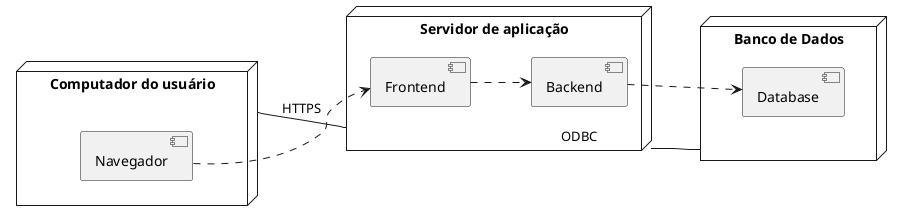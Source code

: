 @startuml

left to right direction

node "Computador do usuário" as computador {
    [Navegador]
}

node "Servidor de aplicação" as servidor {
    [Frontend]
    [Backend]
}

node "Banco de Dados" as bd {
    [Database]
}

[Navegador] ..> [Frontend]
[Frontend] ..> [Backend]
[Backend] ..> [Database]

computador -- servidor : HTTPS
servidor -- bd : ODBC

@enduml